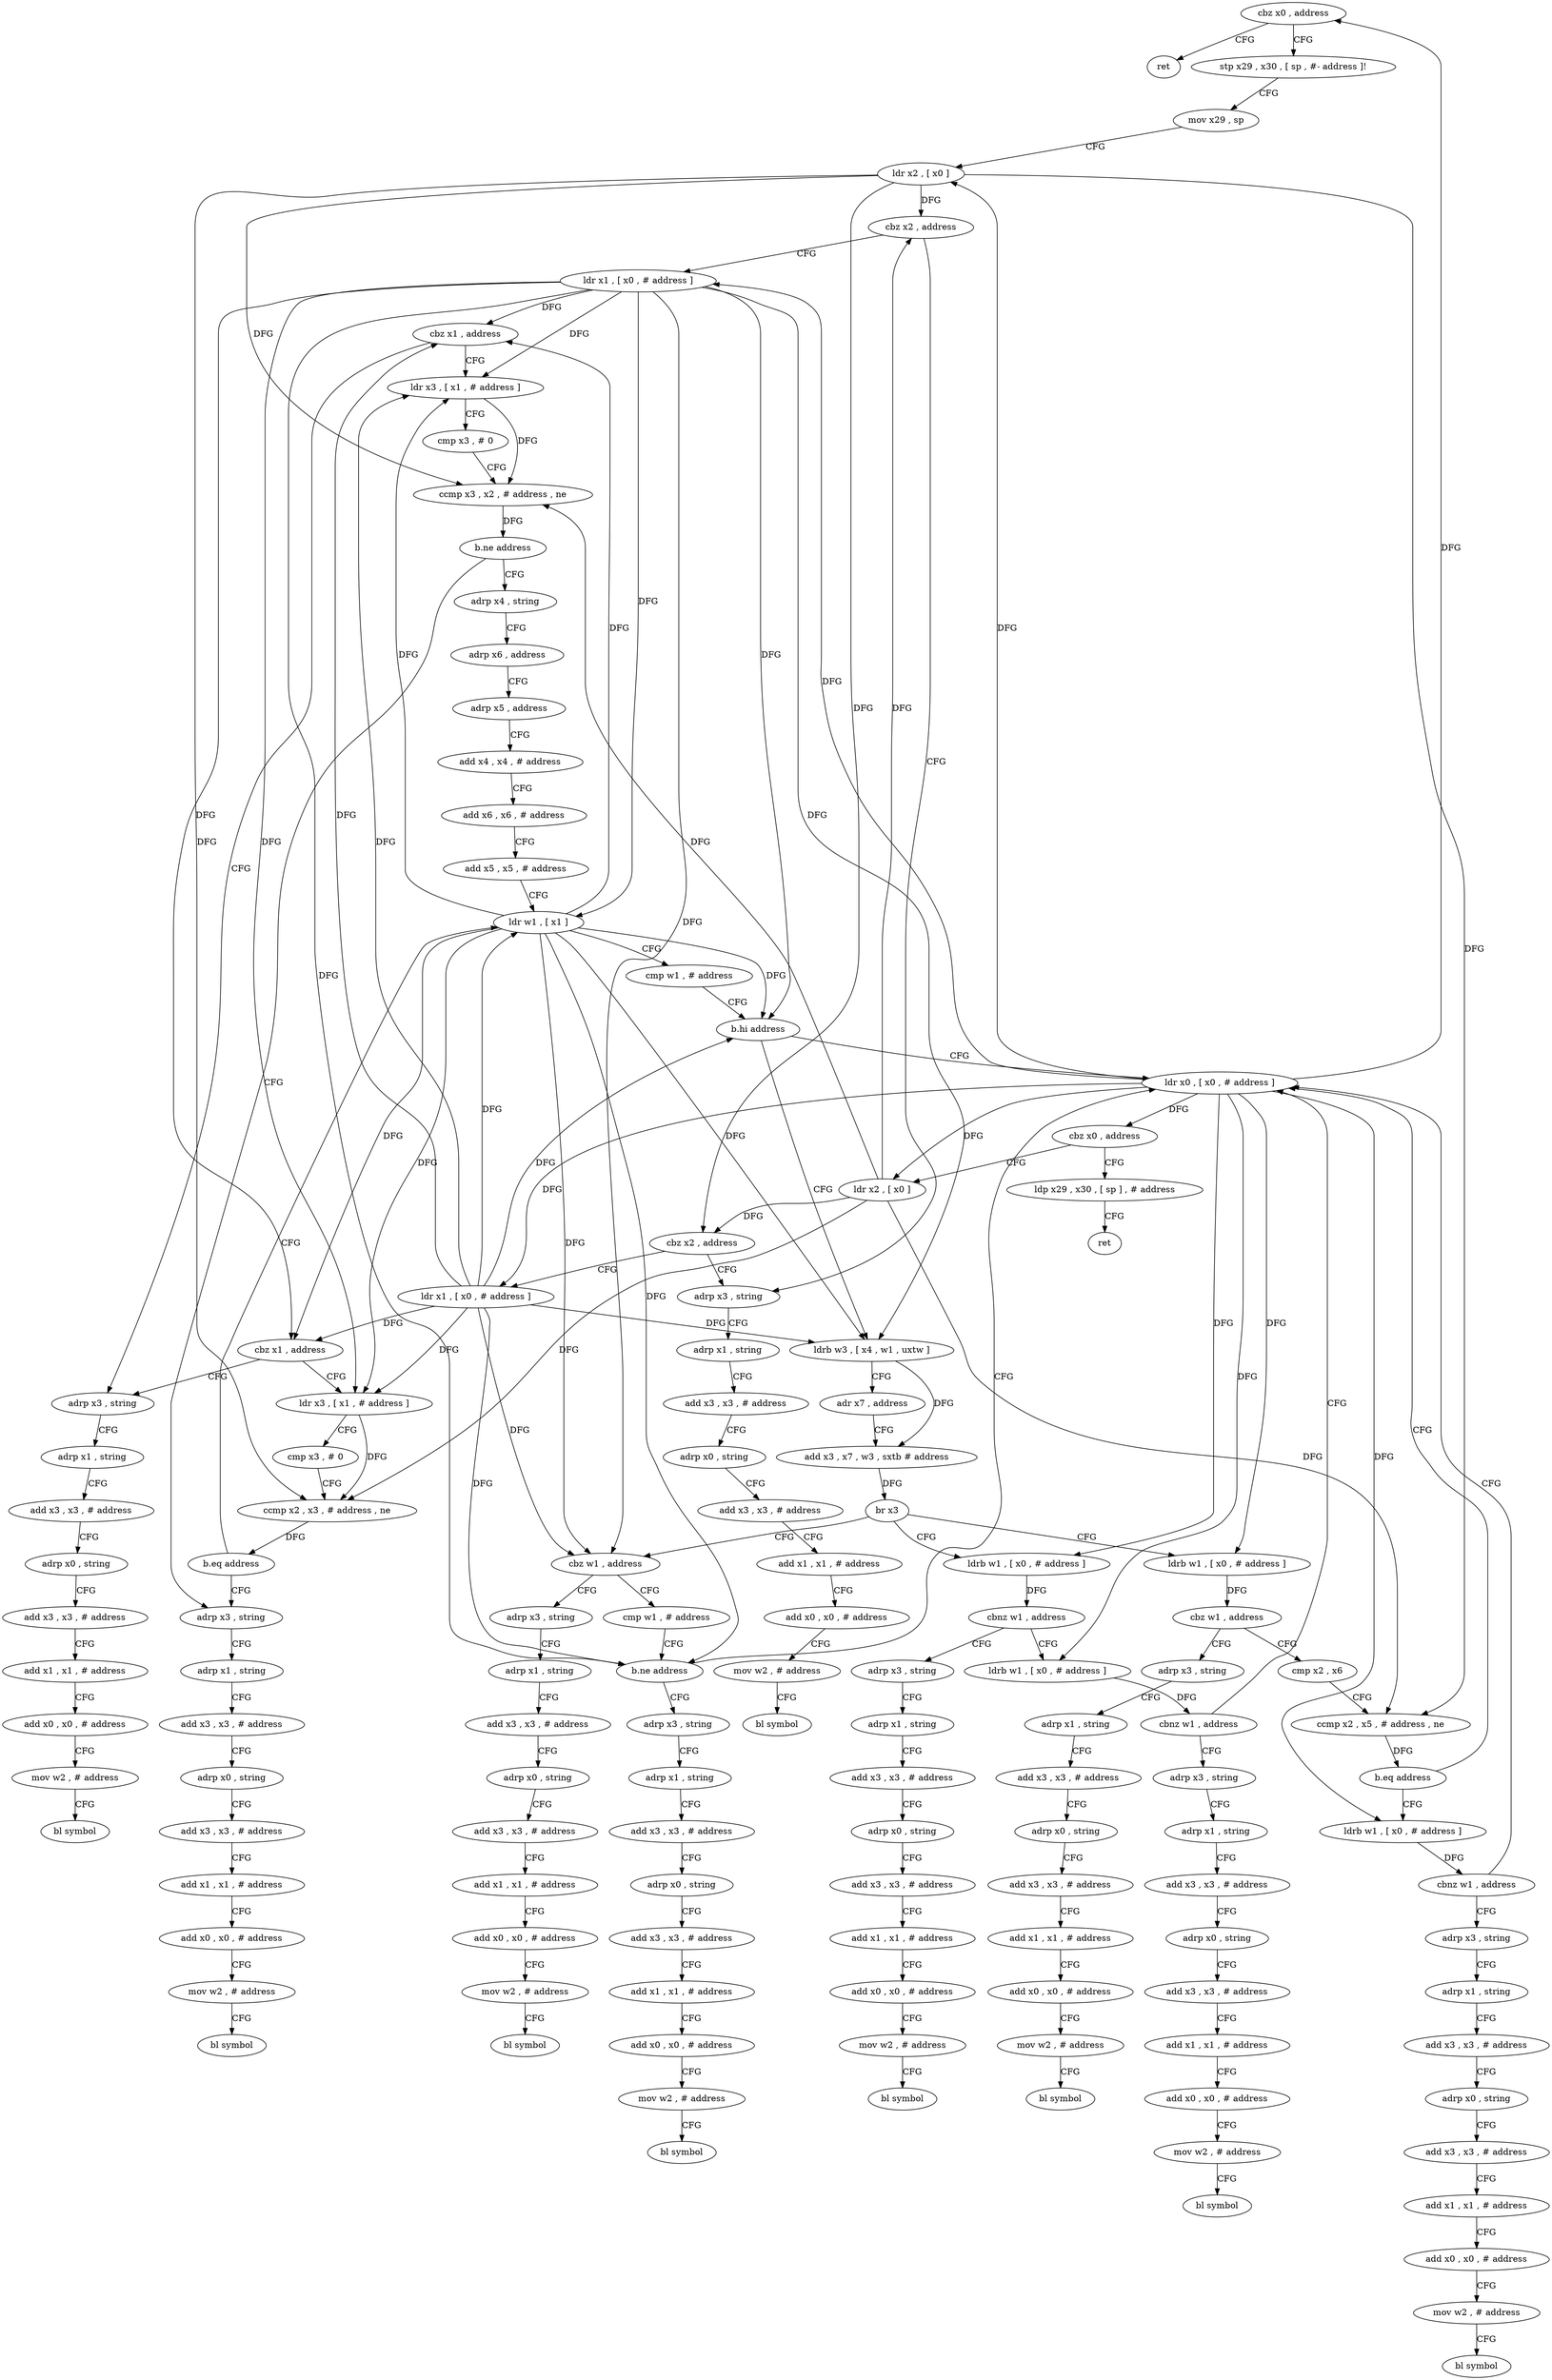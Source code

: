 digraph "func" {
"4219200" [label = "cbz x0 , address" ]
"4219584" [label = "ret" ]
"4219204" [label = "stp x29 , x30 , [ sp , #- address ]!" ]
"4219208" [label = "mov x29 , sp" ]
"4219212" [label = "ldr x2 , [ x0 ]" ]
"4219216" [label = "cbz x2 , address" ]
"4219548" [label = "adrp x3 , string" ]
"4219220" [label = "ldr x1 , [ x0 , # address ]" ]
"4219552" [label = "adrp x1 , string" ]
"4219556" [label = "add x3 , x3 , # address" ]
"4219560" [label = "adrp x0 , string" ]
"4219564" [label = "add x3 , x3 , # address" ]
"4219568" [label = "add x1 , x1 , # address" ]
"4219572" [label = "add x0 , x0 , # address" ]
"4219576" [label = "mov w2 , # address" ]
"4219580" [label = "bl symbol" ]
"4219224" [label = "cbz x1 , address" ]
"4219512" [label = "adrp x3 , string" ]
"4219228" [label = "ldr x3 , [ x1 , # address ]" ]
"4219516" [label = "adrp x1 , string" ]
"4219520" [label = "add x3 , x3 , # address" ]
"4219524" [label = "adrp x0 , string" ]
"4219528" [label = "add x3 , x3 , # address" ]
"4219532" [label = "add x1 , x1 , # address" ]
"4219536" [label = "add x0 , x0 , # address" ]
"4219540" [label = "mov w2 , # address" ]
"4219544" [label = "bl symbol" ]
"4219232" [label = "cmp x3 , # 0" ]
"4219236" [label = "ccmp x3 , x2 , # address , ne" ]
"4219240" [label = "b.ne address" ]
"4219352" [label = "adrp x3 , string" ]
"4219244" [label = "adrp x4 , string" ]
"4219356" [label = "adrp x1 , string" ]
"4219360" [label = "add x3 , x3 , # address" ]
"4219364" [label = "adrp x0 , string" ]
"4219368" [label = "add x3 , x3 , # address" ]
"4219372" [label = "add x1 , x1 , # address" ]
"4219376" [label = "add x0 , x0 , # address" ]
"4219380" [label = "mov w2 , # address" ]
"4219384" [label = "bl symbol" ]
"4219248" [label = "adrp x6 , address" ]
"4219252" [label = "adrp x5 , address" ]
"4219256" [label = "add x4 , x4 , # address" ]
"4219260" [label = "add x6 , x6 , # address" ]
"4219264" [label = "add x5 , x5 , # address" ]
"4219268" [label = "ldr w1 , [ x1 ]" ]
"4219312" [label = "ldr x0 , [ x0 , # address ]" ]
"4219316" [label = "cbz x0 , address" ]
"4219504" [label = "ldp x29 , x30 , [ sp ] , # address" ]
"4219320" [label = "ldr x2 , [ x0 ]" ]
"4219280" [label = "ldrb w3 , [ x4 , w1 , uxtw ]" ]
"4219284" [label = "adr x7 , address" ]
"4219288" [label = "add x3 , x7 , w3 , sxtb # address" ]
"4219292" [label = "br x3" ]
"4219296" [label = "ldrb w1 , [ x0 , # address ]" ]
"4219392" [label = "ldrb w1 , [ x0 , # address ]" ]
"4219456" [label = "cbz w1 , address" ]
"4219508" [label = "ret" ]
"4219324" [label = "cbz x2 , address" ]
"4219328" [label = "ldr x1 , [ x0 , # address ]" ]
"4219300" [label = "cbnz w1 , address" ]
"4219588" [label = "adrp x3 , string" ]
"4219304" [label = "ldrb w1 , [ x0 , # address ]" ]
"4219396" [label = "cbz w1 , address" ]
"4219660" [label = "adrp x3 , string" ]
"4219400" [label = "cmp x2 , x6" ]
"4219624" [label = "adrp x3 , string" ]
"4219460" [label = "cmp w1 , # address" ]
"4219332" [label = "cbz x1 , address" ]
"4219336" [label = "ldr x3 , [ x1 , # address ]" ]
"4219592" [label = "adrp x1 , string" ]
"4219596" [label = "add x3 , x3 , # address" ]
"4219600" [label = "adrp x0 , string" ]
"4219604" [label = "add x3 , x3 , # address" ]
"4219608" [label = "add x1 , x1 , # address" ]
"4219612" [label = "add x0 , x0 , # address" ]
"4219616" [label = "mov w2 , # address" ]
"4219620" [label = "bl symbol" ]
"4219308" [label = "cbnz w1 , address" ]
"4219696" [label = "adrp x3 , string" ]
"4219664" [label = "adrp x1 , string" ]
"4219668" [label = "add x3 , x3 , # address" ]
"4219672" [label = "adrp x0 , string" ]
"4219676" [label = "add x3 , x3 , # address" ]
"4219680" [label = "add x1 , x1 , # address" ]
"4219684" [label = "add x0 , x0 , # address" ]
"4219688" [label = "mov w2 , # address" ]
"4219692" [label = "bl symbol" ]
"4219404" [label = "ccmp x2 , x5 , # address , ne" ]
"4219408" [label = "b.eq address" ]
"4219412" [label = "ldrb w1 , [ x0 , # address ]" ]
"4219628" [label = "adrp x1 , string" ]
"4219632" [label = "add x3 , x3 , # address" ]
"4219636" [label = "adrp x0 , string" ]
"4219640" [label = "add x3 , x3 , # address" ]
"4219644" [label = "add x1 , x1 , # address" ]
"4219648" [label = "add x0 , x0 , # address" ]
"4219652" [label = "mov w2 , # address" ]
"4219656" [label = "bl symbol" ]
"4219464" [label = "b.ne address" ]
"4219468" [label = "adrp x3 , string" ]
"4219340" [label = "cmp x3 , # 0" ]
"4219344" [label = "ccmp x2 , x3 , # address , ne" ]
"4219348" [label = "b.eq address" ]
"4219700" [label = "adrp x1 , string" ]
"4219704" [label = "add x3 , x3 , # address" ]
"4219708" [label = "adrp x0 , string" ]
"4219712" [label = "add x3 , x3 , # address" ]
"4219716" [label = "add x1 , x1 , # address" ]
"4219720" [label = "add x0 , x0 , # address" ]
"4219724" [label = "mov w2 , # address" ]
"4219728" [label = "bl symbol" ]
"4219416" [label = "cbnz w1 , address" ]
"4219420" [label = "adrp x3 , string" ]
"4219472" [label = "adrp x1 , string" ]
"4219476" [label = "add x3 , x3 , # address" ]
"4219480" [label = "adrp x0 , string" ]
"4219484" [label = "add x3 , x3 , # address" ]
"4219488" [label = "add x1 , x1 , # address" ]
"4219492" [label = "add x0 , x0 , # address" ]
"4219496" [label = "mov w2 , # address" ]
"4219500" [label = "bl symbol" ]
"4219272" [label = "cmp w1 , # address" ]
"4219276" [label = "b.hi address" ]
"4219424" [label = "adrp x1 , string" ]
"4219428" [label = "add x3 , x3 , # address" ]
"4219432" [label = "adrp x0 , string" ]
"4219436" [label = "add x3 , x3 , # address" ]
"4219440" [label = "add x1 , x1 , # address" ]
"4219444" [label = "add x0 , x0 , # address" ]
"4219448" [label = "mov w2 , # address" ]
"4219452" [label = "bl symbol" ]
"4219200" -> "4219584" [ label = "CFG" ]
"4219200" -> "4219204" [ label = "CFG" ]
"4219204" -> "4219208" [ label = "CFG" ]
"4219208" -> "4219212" [ label = "CFG" ]
"4219212" -> "4219216" [ label = "DFG" ]
"4219212" -> "4219236" [ label = "DFG" ]
"4219212" -> "4219324" [ label = "DFG" ]
"4219212" -> "4219404" [ label = "DFG" ]
"4219212" -> "4219344" [ label = "DFG" ]
"4219216" -> "4219548" [ label = "CFG" ]
"4219216" -> "4219220" [ label = "CFG" ]
"4219548" -> "4219552" [ label = "CFG" ]
"4219220" -> "4219224" [ label = "DFG" ]
"4219220" -> "4219228" [ label = "DFG" ]
"4219220" -> "4219268" [ label = "DFG" ]
"4219220" -> "4219276" [ label = "DFG" ]
"4219220" -> "4219280" [ label = "DFG" ]
"4219220" -> "4219456" [ label = "DFG" ]
"4219220" -> "4219332" [ label = "DFG" ]
"4219220" -> "4219464" [ label = "DFG" ]
"4219220" -> "4219336" [ label = "DFG" ]
"4219552" -> "4219556" [ label = "CFG" ]
"4219556" -> "4219560" [ label = "CFG" ]
"4219560" -> "4219564" [ label = "CFG" ]
"4219564" -> "4219568" [ label = "CFG" ]
"4219568" -> "4219572" [ label = "CFG" ]
"4219572" -> "4219576" [ label = "CFG" ]
"4219576" -> "4219580" [ label = "CFG" ]
"4219224" -> "4219512" [ label = "CFG" ]
"4219224" -> "4219228" [ label = "CFG" ]
"4219512" -> "4219516" [ label = "CFG" ]
"4219228" -> "4219232" [ label = "CFG" ]
"4219228" -> "4219236" [ label = "DFG" ]
"4219516" -> "4219520" [ label = "CFG" ]
"4219520" -> "4219524" [ label = "CFG" ]
"4219524" -> "4219528" [ label = "CFG" ]
"4219528" -> "4219532" [ label = "CFG" ]
"4219532" -> "4219536" [ label = "CFG" ]
"4219536" -> "4219540" [ label = "CFG" ]
"4219540" -> "4219544" [ label = "CFG" ]
"4219232" -> "4219236" [ label = "CFG" ]
"4219236" -> "4219240" [ label = "DFG" ]
"4219240" -> "4219352" [ label = "CFG" ]
"4219240" -> "4219244" [ label = "CFG" ]
"4219352" -> "4219356" [ label = "CFG" ]
"4219244" -> "4219248" [ label = "CFG" ]
"4219356" -> "4219360" [ label = "CFG" ]
"4219360" -> "4219364" [ label = "CFG" ]
"4219364" -> "4219368" [ label = "CFG" ]
"4219368" -> "4219372" [ label = "CFG" ]
"4219372" -> "4219376" [ label = "CFG" ]
"4219376" -> "4219380" [ label = "CFG" ]
"4219380" -> "4219384" [ label = "CFG" ]
"4219248" -> "4219252" [ label = "CFG" ]
"4219252" -> "4219256" [ label = "CFG" ]
"4219256" -> "4219260" [ label = "CFG" ]
"4219260" -> "4219264" [ label = "CFG" ]
"4219264" -> "4219268" [ label = "CFG" ]
"4219268" -> "4219272" [ label = "CFG" ]
"4219268" -> "4219224" [ label = "DFG" ]
"4219268" -> "4219228" [ label = "DFG" ]
"4219268" -> "4219276" [ label = "DFG" ]
"4219268" -> "4219280" [ label = "DFG" ]
"4219268" -> "4219456" [ label = "DFG" ]
"4219268" -> "4219332" [ label = "DFG" ]
"4219268" -> "4219464" [ label = "DFG" ]
"4219268" -> "4219336" [ label = "DFG" ]
"4219312" -> "4219316" [ label = "DFG" ]
"4219312" -> "4219200" [ label = "DFG" ]
"4219312" -> "4219212" [ label = "DFG" ]
"4219312" -> "4219220" [ label = "DFG" ]
"4219312" -> "4219320" [ label = "DFG" ]
"4219312" -> "4219296" [ label = "DFG" ]
"4219312" -> "4219392" [ label = "DFG" ]
"4219312" -> "4219328" [ label = "DFG" ]
"4219312" -> "4219304" [ label = "DFG" ]
"4219312" -> "4219412" [ label = "DFG" ]
"4219316" -> "4219504" [ label = "CFG" ]
"4219316" -> "4219320" [ label = "CFG" ]
"4219504" -> "4219508" [ label = "CFG" ]
"4219320" -> "4219324" [ label = "DFG" ]
"4219320" -> "4219216" [ label = "DFG" ]
"4219320" -> "4219236" [ label = "DFG" ]
"4219320" -> "4219404" [ label = "DFG" ]
"4219320" -> "4219344" [ label = "DFG" ]
"4219280" -> "4219284" [ label = "CFG" ]
"4219280" -> "4219288" [ label = "DFG" ]
"4219284" -> "4219288" [ label = "CFG" ]
"4219288" -> "4219292" [ label = "DFG" ]
"4219292" -> "4219296" [ label = "CFG" ]
"4219292" -> "4219392" [ label = "CFG" ]
"4219292" -> "4219456" [ label = "CFG" ]
"4219296" -> "4219300" [ label = "DFG" ]
"4219392" -> "4219396" [ label = "DFG" ]
"4219456" -> "4219624" [ label = "CFG" ]
"4219456" -> "4219460" [ label = "CFG" ]
"4219324" -> "4219548" [ label = "CFG" ]
"4219324" -> "4219328" [ label = "CFG" ]
"4219328" -> "4219332" [ label = "DFG" ]
"4219328" -> "4219224" [ label = "DFG" ]
"4219328" -> "4219228" [ label = "DFG" ]
"4219328" -> "4219268" [ label = "DFG" ]
"4219328" -> "4219276" [ label = "DFG" ]
"4219328" -> "4219280" [ label = "DFG" ]
"4219328" -> "4219456" [ label = "DFG" ]
"4219328" -> "4219464" [ label = "DFG" ]
"4219328" -> "4219336" [ label = "DFG" ]
"4219300" -> "4219588" [ label = "CFG" ]
"4219300" -> "4219304" [ label = "CFG" ]
"4219588" -> "4219592" [ label = "CFG" ]
"4219304" -> "4219308" [ label = "DFG" ]
"4219396" -> "4219660" [ label = "CFG" ]
"4219396" -> "4219400" [ label = "CFG" ]
"4219660" -> "4219664" [ label = "CFG" ]
"4219400" -> "4219404" [ label = "CFG" ]
"4219624" -> "4219628" [ label = "CFG" ]
"4219460" -> "4219464" [ label = "CFG" ]
"4219332" -> "4219512" [ label = "CFG" ]
"4219332" -> "4219336" [ label = "CFG" ]
"4219336" -> "4219340" [ label = "CFG" ]
"4219336" -> "4219344" [ label = "DFG" ]
"4219592" -> "4219596" [ label = "CFG" ]
"4219596" -> "4219600" [ label = "CFG" ]
"4219600" -> "4219604" [ label = "CFG" ]
"4219604" -> "4219608" [ label = "CFG" ]
"4219608" -> "4219612" [ label = "CFG" ]
"4219612" -> "4219616" [ label = "CFG" ]
"4219616" -> "4219620" [ label = "CFG" ]
"4219308" -> "4219696" [ label = "CFG" ]
"4219308" -> "4219312" [ label = "CFG" ]
"4219696" -> "4219700" [ label = "CFG" ]
"4219664" -> "4219668" [ label = "CFG" ]
"4219668" -> "4219672" [ label = "CFG" ]
"4219672" -> "4219676" [ label = "CFG" ]
"4219676" -> "4219680" [ label = "CFG" ]
"4219680" -> "4219684" [ label = "CFG" ]
"4219684" -> "4219688" [ label = "CFG" ]
"4219688" -> "4219692" [ label = "CFG" ]
"4219404" -> "4219408" [ label = "DFG" ]
"4219408" -> "4219312" [ label = "CFG" ]
"4219408" -> "4219412" [ label = "CFG" ]
"4219412" -> "4219416" [ label = "DFG" ]
"4219628" -> "4219632" [ label = "CFG" ]
"4219632" -> "4219636" [ label = "CFG" ]
"4219636" -> "4219640" [ label = "CFG" ]
"4219640" -> "4219644" [ label = "CFG" ]
"4219644" -> "4219648" [ label = "CFG" ]
"4219648" -> "4219652" [ label = "CFG" ]
"4219652" -> "4219656" [ label = "CFG" ]
"4219464" -> "4219312" [ label = "CFG" ]
"4219464" -> "4219468" [ label = "CFG" ]
"4219468" -> "4219472" [ label = "CFG" ]
"4219340" -> "4219344" [ label = "CFG" ]
"4219344" -> "4219348" [ label = "DFG" ]
"4219348" -> "4219268" [ label = "CFG" ]
"4219348" -> "4219352" [ label = "CFG" ]
"4219700" -> "4219704" [ label = "CFG" ]
"4219704" -> "4219708" [ label = "CFG" ]
"4219708" -> "4219712" [ label = "CFG" ]
"4219712" -> "4219716" [ label = "CFG" ]
"4219716" -> "4219720" [ label = "CFG" ]
"4219720" -> "4219724" [ label = "CFG" ]
"4219724" -> "4219728" [ label = "CFG" ]
"4219416" -> "4219312" [ label = "CFG" ]
"4219416" -> "4219420" [ label = "CFG" ]
"4219420" -> "4219424" [ label = "CFG" ]
"4219472" -> "4219476" [ label = "CFG" ]
"4219476" -> "4219480" [ label = "CFG" ]
"4219480" -> "4219484" [ label = "CFG" ]
"4219484" -> "4219488" [ label = "CFG" ]
"4219488" -> "4219492" [ label = "CFG" ]
"4219492" -> "4219496" [ label = "CFG" ]
"4219496" -> "4219500" [ label = "CFG" ]
"4219272" -> "4219276" [ label = "CFG" ]
"4219276" -> "4219312" [ label = "CFG" ]
"4219276" -> "4219280" [ label = "CFG" ]
"4219424" -> "4219428" [ label = "CFG" ]
"4219428" -> "4219432" [ label = "CFG" ]
"4219432" -> "4219436" [ label = "CFG" ]
"4219436" -> "4219440" [ label = "CFG" ]
"4219440" -> "4219444" [ label = "CFG" ]
"4219444" -> "4219448" [ label = "CFG" ]
"4219448" -> "4219452" [ label = "CFG" ]
}
